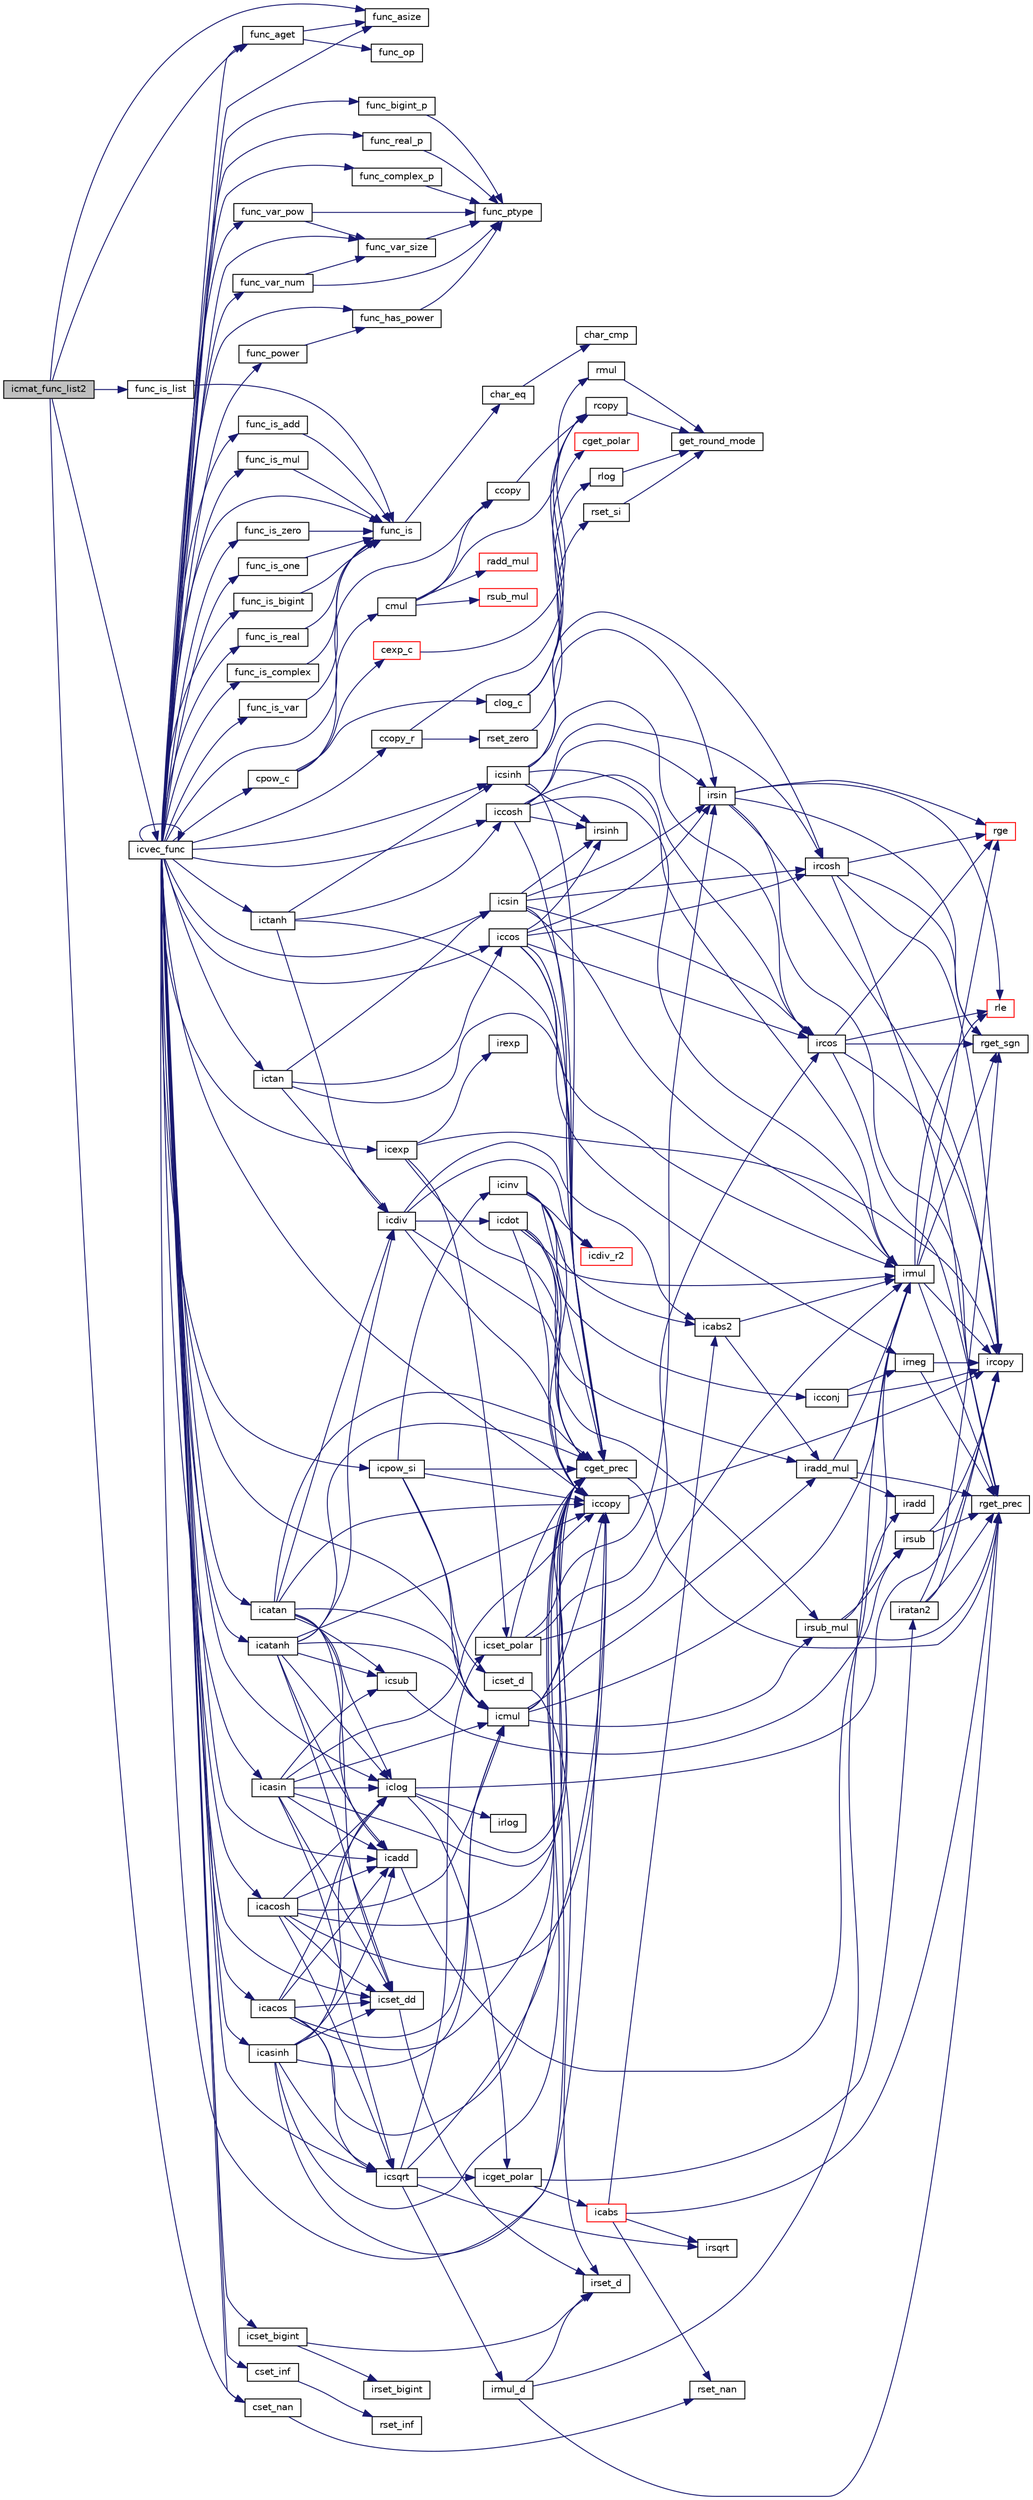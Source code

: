 digraph "icmat_func_list2"
{
  edge [fontname="Helvetica",fontsize="10",labelfontname="Helvetica",labelfontsize="10"];
  node [fontname="Helvetica",fontsize="10",shape=record];
  rankdir="LR";
  Node64 [label="icmat_func_list2",height=0.2,width=0.4,color="black", fillcolor="grey75", style="filled", fontcolor="black"];
  Node64 -> Node65 [color="midnightblue",fontsize="10",style="solid",fontname="Helvetica"];
  Node65 [label="func_is_list",height=0.2,width=0.4,color="black", fillcolor="white", style="filled",URL="$func__list_8c.html#a127602c12d4cd9791189769910e49b8f"];
  Node65 -> Node66 [color="midnightblue",fontsize="10",style="solid",fontname="Helvetica"];
  Node66 [label="func_is",height=0.2,width=0.4,color="black", fillcolor="white", style="filled",URL="$func_8c.html#ac1aaf14b9f152f9b6f0ced59b3069462"];
  Node66 -> Node67 [color="midnightblue",fontsize="10",style="solid",fontname="Helvetica"];
  Node67 [label="char_eq",height=0.2,width=0.4,color="black", fillcolor="white", style="filled",URL="$is__strings_8h.html#af219a46d87e2154d7529f24b9c4694ca"];
  Node67 -> Node68 [color="midnightblue",fontsize="10",style="solid",fontname="Helvetica"];
  Node68 [label="char_cmp",height=0.2,width=0.4,color="black", fillcolor="white", style="filled",URL="$strings_8c.html#a67bb7112d8dc0d11a4d0c139a9f82d23"];
  Node64 -> Node69 [color="midnightblue",fontsize="10",style="solid",fontname="Helvetica"];
  Node69 [label="func_asize",height=0.2,width=0.4,color="black", fillcolor="white", style="filled",URL="$func__args_8c.html#a81a1a84576165bbc7f9e46b98f1e4e0c"];
  Node64 -> Node70 [color="midnightblue",fontsize="10",style="solid",fontname="Helvetica"];
  Node70 [label="func_aget",height=0.2,width=0.4,color="black", fillcolor="white", style="filled",URL="$func__args_8c.html#a724ae0eb61eedd02dbc8f8dbf2df8d9c"];
  Node70 -> Node69 [color="midnightblue",fontsize="10",style="solid",fontname="Helvetica"];
  Node70 -> Node71 [color="midnightblue",fontsize="10",style="solid",fontname="Helvetica"];
  Node71 [label="func_op",height=0.2,width=0.4,color="black", fillcolor="white", style="filled",URL="$func_8c.html#a76e1da8a7b2a7f73bb25b03b8b333171"];
  Node64 -> Node72 [color="midnightblue",fontsize="10",style="solid",fontname="Helvetica"];
  Node72 [label="icvec_func",height=0.2,width=0.4,color="black", fillcolor="white", style="filled",URL="$icvec_8c.html#a3480171ce0374e0fbc9610cda10a95d5",tooltip="写像 [y0,y1]=f([x0,x1]) "];
  Node72 -> Node73 [color="midnightblue",fontsize="10",style="solid",fontname="Helvetica"];
  Node73 [label="cget_prec",height=0.2,width=0.4,color="black", fillcolor="white", style="filled",URL="$cmulti_8c.html#a69302d488c9954d3cbe85feb873216fa",tooltip="cmulti型の浮動小数点数の精度(ビット数)を取得. "];
  Node73 -> Node74 [color="midnightblue",fontsize="10",style="solid",fontname="Helvetica"];
  Node74 [label="rget_prec",height=0.2,width=0.4,color="black", fillcolor="white", style="filled",URL="$is__rmulti_8h.html#ad9bc8d534620527dc3c46ef4c9d04442",tooltip="rmulti型の浮動小数点数の精度(ビット数)を取得. "];
  Node72 -> Node75 [color="midnightblue",fontsize="10",style="solid",fontname="Helvetica"];
  Node75 [label="cset_nan",height=0.2,width=0.4,color="black", fillcolor="white", style="filled",URL="$cmulti_8c.html#a9aae1f83a2411b7afb0d82a130c58b34",tooltip="cmulti型の値をNaNに設定. "];
  Node75 -> Node76 [color="midnightblue",fontsize="10",style="solid",fontname="Helvetica"];
  Node76 [label="rset_nan",height=0.2,width=0.4,color="black", fillcolor="white", style="filled",URL="$is__rmulti_8h.html#a622a4d8500fd5744cdbb60a6efe2cf4c",tooltip="rmulti型の値をNaNに設定. "];
  Node72 -> Node66 [color="midnightblue",fontsize="10",style="solid",fontname="Helvetica"];
  Node72 -> Node77 [color="midnightblue",fontsize="10",style="solid",fontname="Helvetica"];
  Node77 [label="cset_inf",height=0.2,width=0.4,color="black", fillcolor="white", style="filled",URL="$cmulti_8c.html#a725c8bc11d0ad592e21c34890f757ef4",tooltip="cmulti型の値をInfに設定. "];
  Node77 -> Node78 [color="midnightblue",fontsize="10",style="solid",fontname="Helvetica"];
  Node78 [label="rset_inf",height=0.2,width=0.4,color="black", fillcolor="white", style="filled",URL="$is__rmulti_8h.html#a07b95bf1013538483e1cadf6b8016273",tooltip="rmulti型の値をInfに設定. "];
  Node72 -> Node79 [color="midnightblue",fontsize="10",style="solid",fontname="Helvetica"];
  Node79 [label="func_is_zero",height=0.2,width=0.4,color="black", fillcolor="white", style="filled",URL="$func__number_8c.html#ad76dcd961b9900ca94e6ad2008d75f7f"];
  Node79 -> Node66 [color="midnightblue",fontsize="10",style="solid",fontname="Helvetica"];
  Node72 -> Node80 [color="midnightblue",fontsize="10",style="solid",fontname="Helvetica"];
  Node80 [label="icset_dd",height=0.2,width=0.4,color="black", fillcolor="white", style="filled",URL="$icmulti_8c.html#a4a6d26070049e5aa2263f31b5a2a3b04",tooltip="倍精度複素数の設定 [y0,y1]=[xr+i*xi,xr*i*xi]. "];
  Node80 -> Node81 [color="midnightblue",fontsize="10",style="solid",fontname="Helvetica"];
  Node81 [label="irset_d",height=0.2,width=0.4,color="black", fillcolor="white", style="filled",URL="$irmulti_8c.html#a2fdabfa10335af36c3951880616b5589",tooltip="倍精度実数の設定 [y0,y1]=[x,x]. "];
  Node72 -> Node82 [color="midnightblue",fontsize="10",style="solid",fontname="Helvetica"];
  Node82 [label="func_is_one",height=0.2,width=0.4,color="black", fillcolor="white", style="filled",URL="$func__number_8c.html#aa780c6f31a959959bcbf4d9553d247d1"];
  Node82 -> Node66 [color="midnightblue",fontsize="10",style="solid",fontname="Helvetica"];
  Node72 -> Node83 [color="midnightblue",fontsize="10",style="solid",fontname="Helvetica"];
  Node83 [label="func_is_bigint",height=0.2,width=0.4,color="black", fillcolor="white", style="filled",URL="$func__bigint_8c.html#a6cf29c440217b50c7d7085feeabf0e04"];
  Node83 -> Node66 [color="midnightblue",fontsize="10",style="solid",fontname="Helvetica"];
  Node72 -> Node84 [color="midnightblue",fontsize="10",style="solid",fontname="Helvetica"];
  Node84 [label="icset_bigint",height=0.2,width=0.4,color="black", fillcolor="white", style="filled",URL="$icmulti_8c.html#a0bf145749ad16c6803fd398d3157eac5",tooltip="bigint型から[z0,z1]へ型変換. "];
  Node84 -> Node85 [color="midnightblue",fontsize="10",style="solid",fontname="Helvetica"];
  Node85 [label="irset_bigint",height=0.2,width=0.4,color="black", fillcolor="white", style="filled",URL="$irmulti_8c.html#a0a55aa9bc2d8ea1df79f9ff3ab99b88a",tooltip="bigint型から[z0,z1]へ型変換. "];
  Node84 -> Node81 [color="midnightblue",fontsize="10",style="solid",fontname="Helvetica"];
  Node72 -> Node86 [color="midnightblue",fontsize="10",style="solid",fontname="Helvetica"];
  Node86 [label="func_bigint_p",height=0.2,width=0.4,color="black", fillcolor="white", style="filled",URL="$func__bigint_8c.html#a5b3527e18a9a626a5c08683e401252c4"];
  Node86 -> Node87 [color="midnightblue",fontsize="10",style="solid",fontname="Helvetica"];
  Node87 [label="func_ptype",height=0.2,width=0.4,color="black", fillcolor="white", style="filled",URL="$func_8c.html#a4efce6266589d54f1741d2cbaead8cd9"];
  Node72 -> Node88 [color="midnightblue",fontsize="10",style="solid",fontname="Helvetica"];
  Node88 [label="func_is_real",height=0.2,width=0.4,color="black", fillcolor="white", style="filled",URL="$func__real_8c.html#a75a7bab447dfe2dfabef16de5733752b"];
  Node88 -> Node66 [color="midnightblue",fontsize="10",style="solid",fontname="Helvetica"];
  Node72 -> Node89 [color="midnightblue",fontsize="10",style="solid",fontname="Helvetica"];
  Node89 [label="ccopy_r",height=0.2,width=0.4,color="black", fillcolor="white", style="filled",URL="$cmulti_8c.html#ab99b8acc742a7156a30a80a906ad6adc",tooltip="cmulti型の値のコピー y=x. "];
  Node89 -> Node90 [color="midnightblue",fontsize="10",style="solid",fontname="Helvetica"];
  Node90 [label="rcopy",height=0.2,width=0.4,color="black", fillcolor="white", style="filled",URL="$is__rmulti_8h.html#af5021e0432394a8697046e37b63c9331",tooltip="rmulti型の値のコピー y=x. "];
  Node90 -> Node91 [color="midnightblue",fontsize="10",style="solid",fontname="Helvetica"];
  Node91 [label="get_round_mode",height=0.2,width=0.4,color="black", fillcolor="white", style="filled",URL="$rmulti_8c.html#a87ddf80272b2d930dcc2d3466a9b1d74",tooltip="rmulti型の丸めモードの状態の取得. "];
  Node89 -> Node92 [color="midnightblue",fontsize="10",style="solid",fontname="Helvetica"];
  Node92 [label="rset_zero",height=0.2,width=0.4,color="black", fillcolor="white", style="filled",URL="$is__rmulti_8h.html#a0a2cdd1964614389fa73fb4747cc889a",tooltip="rmulti型の値を零に設定. "];
  Node92 -> Node93 [color="midnightblue",fontsize="10",style="solid",fontname="Helvetica"];
  Node93 [label="rset_si",height=0.2,width=0.4,color="black", fillcolor="white", style="filled",URL="$rmulti_8c.html#aa6bb4ac0b1b163c6d9bf0d68c8c8ba8a",tooltip="rmulti型の浮動小数点数を符号あり整数から設定. "];
  Node93 -> Node91 [color="midnightblue",fontsize="10",style="solid",fontname="Helvetica"];
  Node72 -> Node94 [color="midnightblue",fontsize="10",style="solid",fontname="Helvetica"];
  Node94 [label="func_real_p",height=0.2,width=0.4,color="black", fillcolor="white", style="filled",URL="$func__real_8c.html#aa803a72475bd240e089a079694deb787"];
  Node94 -> Node87 [color="midnightblue",fontsize="10",style="solid",fontname="Helvetica"];
  Node72 -> Node95 [color="midnightblue",fontsize="10",style="solid",fontname="Helvetica"];
  Node95 [label="func_is_complex",height=0.2,width=0.4,color="black", fillcolor="white", style="filled",URL="$func__complex_8c.html#a11ffb832c2622da959ddaca64dc6c562"];
  Node95 -> Node66 [color="midnightblue",fontsize="10",style="solid",fontname="Helvetica"];
  Node72 -> Node96 [color="midnightblue",fontsize="10",style="solid",fontname="Helvetica"];
  Node96 [label="ccopy",height=0.2,width=0.4,color="black", fillcolor="white", style="filled",URL="$cmulti_8c.html#a1e47638f0ad42d860851735ba469c510",tooltip="cmulti型の値のコピー y=x. "];
  Node96 -> Node90 [color="midnightblue",fontsize="10",style="solid",fontname="Helvetica"];
  Node72 -> Node97 [color="midnightblue",fontsize="10",style="solid",fontname="Helvetica"];
  Node97 [label="func_complex_p",height=0.2,width=0.4,color="black", fillcolor="white", style="filled",URL="$func__complex_8c.html#ad1b27b734ee5470c593c2a05f1152d7e"];
  Node97 -> Node87 [color="midnightblue",fontsize="10",style="solid",fontname="Helvetica"];
  Node72 -> Node98 [color="midnightblue",fontsize="10",style="solid",fontname="Helvetica"];
  Node98 [label="func_is_var",height=0.2,width=0.4,color="black", fillcolor="white", style="filled",URL="$func__var_8c.html#a5db4a460008c3feef55608229884fb78"];
  Node98 -> Node66 [color="midnightblue",fontsize="10",style="solid",fontname="Helvetica"];
  Node72 -> Node99 [color="midnightblue",fontsize="10",style="solid",fontname="Helvetica"];
  Node99 [label="func_var_size",height=0.2,width=0.4,color="black", fillcolor="white", style="filled",URL="$func__var_8c.html#a9939aa9c621f143f162e30ae8273d19b"];
  Node99 -> Node87 [color="midnightblue",fontsize="10",style="solid",fontname="Helvetica"];
  Node72 -> Node100 [color="midnightblue",fontsize="10",style="solid",fontname="Helvetica"];
  Node100 [label="func_var_pow",height=0.2,width=0.4,color="black", fillcolor="white", style="filled",URL="$func__var_8c.html#a314272226e00f1d56eefa2d878e7f21d"];
  Node100 -> Node87 [color="midnightblue",fontsize="10",style="solid",fontname="Helvetica"];
  Node100 -> Node99 [color="midnightblue",fontsize="10",style="solid",fontname="Helvetica"];
  Node72 -> Node101 [color="midnightblue",fontsize="10",style="solid",fontname="Helvetica"];
  Node101 [label="func_var_num",height=0.2,width=0.4,color="black", fillcolor="white", style="filled",URL="$func__var_8c.html#ac5ee6044e00a8a5795597cce7a49f615"];
  Node101 -> Node87 [color="midnightblue",fontsize="10",style="solid",fontname="Helvetica"];
  Node101 -> Node99 [color="midnightblue",fontsize="10",style="solid",fontname="Helvetica"];
  Node72 -> Node102 [color="midnightblue",fontsize="10",style="solid",fontname="Helvetica"];
  Node102 [label="icpow_si",height=0.2,width=0.4,color="black", fillcolor="white", style="filled",URL="$icmulti_8c.html#a672355d6776af40ee4465a756f598269",tooltip="べき乗 [y0,y1]=[x0,x1]^n "];
  Node102 -> Node73 [color="midnightblue",fontsize="10",style="solid",fontname="Helvetica"];
  Node102 -> Node103 [color="midnightblue",fontsize="10",style="solid",fontname="Helvetica"];
  Node103 [label="icset_d",height=0.2,width=0.4,color="black", fillcolor="white", style="filled",URL="$icmulti_8c.html#aa1d9d43bc59bf611a30ac972fb0bb971",tooltip="倍精度実数の設定 [y0,y1]=[x,x]. "];
  Node103 -> Node81 [color="midnightblue",fontsize="10",style="solid",fontname="Helvetica"];
  Node102 -> Node104 [color="midnightblue",fontsize="10",style="solid",fontname="Helvetica"];
  Node104 [label="iccopy",height=0.2,width=0.4,color="black", fillcolor="white", style="filled",URL="$icmulti_8c.html#a0e3f5efa94c1a1e8cc0a527d6cbcbdee",tooltip="コピー [y0,y1]=[x0,x1]. "];
  Node104 -> Node105 [color="midnightblue",fontsize="10",style="solid",fontname="Helvetica"];
  Node105 [label="ircopy",height=0.2,width=0.4,color="black", fillcolor="white", style="filled",URL="$irmulti_8c.html#aaf2192a33e04cbba12da47550fde287e",tooltip="コピー [y0,y1]=[x0,x1]. "];
  Node102 -> Node106 [color="midnightblue",fontsize="10",style="solid",fontname="Helvetica"];
  Node106 [label="icmul",height=0.2,width=0.4,color="black", fillcolor="white", style="filled",URL="$icmulti_8c.html#acd8e365f46bd3fab9ffdf23b677a8f4d",tooltip="掛け算 [z0,z1]=[x0,x1]*[y0,y1] "];
  Node106 -> Node73 [color="midnightblue",fontsize="10",style="solid",fontname="Helvetica"];
  Node106 -> Node107 [color="midnightblue",fontsize="10",style="solid",fontname="Helvetica"];
  Node107 [label="irmul",height=0.2,width=0.4,color="black", fillcolor="white", style="filled",URL="$irmulti_8c.html#a9f9bc42cc6a70b365b032dc7bedd1abb",tooltip="掛け算 [z0,z1]=[x0,x1]*[y0,y1] "];
  Node107 -> Node74 [color="midnightblue",fontsize="10",style="solid",fontname="Helvetica"];
  Node107 -> Node108 [color="midnightblue",fontsize="10",style="solid",fontname="Helvetica"];
  Node108 [label="rget_sgn",height=0.2,width=0.4,color="black", fillcolor="white", style="filled",URL="$is__rmulti_8h.html#a1eabb75964384f5b7057a0275385d4bb",tooltip="rmulti型の浮動小数点数の符号部の取得. "];
  Node107 -> Node109 [color="midnightblue",fontsize="10",style="solid",fontname="Helvetica"];
  Node109 [label="rle",height=0.2,width=0.4,color="red", fillcolor="white", style="filled",URL="$is__rmulti_8h.html#a72d8f7f7abd4fa2ff89f488742ff7ca7",tooltip="rmulti型の値の比較 x<=y "];
  Node107 -> Node112 [color="midnightblue",fontsize="10",style="solid",fontname="Helvetica"];
  Node112 [label="rge",height=0.2,width=0.4,color="red", fillcolor="white", style="filled",URL="$is__rmulti_8h.html#a7544c8c3220be262b43d9cdcacd5f8f2",tooltip="rmulti型の値の比較 x>=y "];
  Node107 -> Node105 [color="midnightblue",fontsize="10",style="solid",fontname="Helvetica"];
  Node106 -> Node113 [color="midnightblue",fontsize="10",style="solid",fontname="Helvetica"];
  Node113 [label="irsub_mul",height=0.2,width=0.4,color="black", fillcolor="white", style="filled",URL="$irmulti_8c.html#a718dadb4804a0eaddcf795adfd1a880d",tooltip="積の減算 [z0,z1]-=[x0,x1]*[y0,y1] "];
  Node113 -> Node74 [color="midnightblue",fontsize="10",style="solid",fontname="Helvetica"];
  Node113 -> Node107 [color="midnightblue",fontsize="10",style="solid",fontname="Helvetica"];
  Node113 -> Node114 [color="midnightblue",fontsize="10",style="solid",fontname="Helvetica"];
  Node114 [label="irsub",height=0.2,width=0.4,color="black", fillcolor="white", style="filled",URL="$irmulti_8c.html#ad83b8a1e9ca77caeaf833f866853ac35",tooltip="引き算 [z0,z1]=[x0,x1]-[y0,y1] "];
  Node114 -> Node74 [color="midnightblue",fontsize="10",style="solid",fontname="Helvetica"];
  Node114 -> Node105 [color="midnightblue",fontsize="10",style="solid",fontname="Helvetica"];
  Node106 -> Node115 [color="midnightblue",fontsize="10",style="solid",fontname="Helvetica"];
  Node115 [label="iradd_mul",height=0.2,width=0.4,color="black", fillcolor="white", style="filled",URL="$irmulti_8c.html#a55d04ab7f2884310fcff04b636911df1",tooltip="積の加算 [z0,z1]+=[x0,x1]*[y0,y1] "];
  Node115 -> Node74 [color="midnightblue",fontsize="10",style="solid",fontname="Helvetica"];
  Node115 -> Node107 [color="midnightblue",fontsize="10",style="solid",fontname="Helvetica"];
  Node115 -> Node116 [color="midnightblue",fontsize="10",style="solid",fontname="Helvetica"];
  Node116 [label="iradd",height=0.2,width=0.4,color="black", fillcolor="white", style="filled",URL="$irmulti_8c.html#a2a3a18d72fa9e737ac67d95ccb3e8ca9",tooltip="足し算 [z0,z1]=[x0,x1]+[y0,y1] "];
  Node106 -> Node104 [color="midnightblue",fontsize="10",style="solid",fontname="Helvetica"];
  Node102 -> Node117 [color="midnightblue",fontsize="10",style="solid",fontname="Helvetica"];
  Node117 [label="icinv",height=0.2,width=0.4,color="black", fillcolor="white", style="filled",URL="$icmulti_8c.html#af966de559af681578d00dc68563f11fa",tooltip="逆数 [z0,z1]=[1,1]/[x0,x1] "];
  Node117 -> Node73 [color="midnightblue",fontsize="10",style="solid",fontname="Helvetica"];
  Node117 -> Node118 [color="midnightblue",fontsize="10",style="solid",fontname="Helvetica"];
  Node118 [label="icabs2",height=0.2,width=0.4,color="black", fillcolor="white", style="filled",URL="$icmulti_8c.html#a93cfc12bd588f20b589fd9ba7d7c0043",tooltip="絶対値の平方 [y0,y1]=abs([x0,x1])^2 "];
  Node118 -> Node107 [color="midnightblue",fontsize="10",style="solid",fontname="Helvetica"];
  Node118 -> Node115 [color="midnightblue",fontsize="10",style="solid",fontname="Helvetica"];
  Node117 -> Node119 [color="midnightblue",fontsize="10",style="solid",fontname="Helvetica"];
  Node119 [label="icconj",height=0.2,width=0.4,color="black", fillcolor="white", style="filled",URL="$icmulti_8c.html#aeda1293ecab82c2ca6e146b9a5bc4eb8",tooltip="複素共役 [y0,y1]=conj([x0,x1]) "];
  Node119 -> Node105 [color="midnightblue",fontsize="10",style="solid",fontname="Helvetica"];
  Node119 -> Node120 [color="midnightblue",fontsize="10",style="solid",fontname="Helvetica"];
  Node120 [label="irneg",height=0.2,width=0.4,color="black", fillcolor="white", style="filled",URL="$irmulti_8c.html#aab8b9f471b47e8054152264de875f9ae",tooltip="符号の反転 [y0,y1]=-[x0,x1]. "];
  Node120 -> Node74 [color="midnightblue",fontsize="10",style="solid",fontname="Helvetica"];
  Node120 -> Node105 [color="midnightblue",fontsize="10",style="solid",fontname="Helvetica"];
  Node117 -> Node121 [color="midnightblue",fontsize="10",style="solid",fontname="Helvetica"];
  Node121 [label="icdiv_r2",height=0.2,width=0.4,color="red", fillcolor="white", style="filled",URL="$icmulti_8c.html#a341f97e8e9035e63c715fe51c29e6e90",tooltip="割り算 [z0,z1]=[x0,x1]/[y0,y1] "];
  Node117 -> Node104 [color="midnightblue",fontsize="10",style="solid",fontname="Helvetica"];
  Node72 -> Node106 [color="midnightblue",fontsize="10",style="solid",fontname="Helvetica"];
  Node72 -> Node123 [color="midnightblue",fontsize="10",style="solid",fontname="Helvetica"];
  Node123 [label="func_is_add",height=0.2,width=0.4,color="black", fillcolor="white", style="filled",URL="$func__add_8c.html#adb993ffed426ac5101bd9a2b4a4cf7db"];
  Node123 -> Node66 [color="midnightblue",fontsize="10",style="solid",fontname="Helvetica"];
  Node72 -> Node69 [color="midnightblue",fontsize="10",style="solid",fontname="Helvetica"];
  Node72 -> Node72 [color="midnightblue",fontsize="10",style="solid",fontname="Helvetica"];
  Node72 -> Node70 [color="midnightblue",fontsize="10",style="solid",fontname="Helvetica"];
  Node72 -> Node124 [color="midnightblue",fontsize="10",style="solid",fontname="Helvetica"];
  Node124 [label="icadd",height=0.2,width=0.4,color="black", fillcolor="white", style="filled",URL="$icmulti_8c.html#a1a18078d2a7c25e6225ceb5f2b6f561b",tooltip="足し算 [z0,z1]=[x0,x1]+[y0,y1] "];
  Node124 -> Node116 [color="midnightblue",fontsize="10",style="solid",fontname="Helvetica"];
  Node72 -> Node125 [color="midnightblue",fontsize="10",style="solid",fontname="Helvetica"];
  Node125 [label="func_is_mul",height=0.2,width=0.4,color="black", fillcolor="white", style="filled",URL="$func__mul_8c.html#a31e10336b1e56408f81fccef284838a7"];
  Node125 -> Node66 [color="midnightblue",fontsize="10",style="solid",fontname="Helvetica"];
  Node72 -> Node126 [color="midnightblue",fontsize="10",style="solid",fontname="Helvetica"];
  Node126 [label="icsqrt",height=0.2,width=0.4,color="black", fillcolor="white", style="filled",URL="$icmulti_8c.html#ad930ef652e846a4f01c54fa8a9a2d07c",tooltip="平方根 [y0,y1]=sqrt([x0,x1]) "];
  Node126 -> Node73 [color="midnightblue",fontsize="10",style="solid",fontname="Helvetica"];
  Node126 -> Node127 [color="midnightblue",fontsize="10",style="solid",fontname="Helvetica"];
  Node127 [label="icget_polar",height=0.2,width=0.4,color="black", fillcolor="white", style="filled",URL="$icmulti_8c.html#a445148c9f8b1906ede13bb16815da9b7",tooltip="極形式の取得 [z0,z1]=[r0,r1]*exp(i*[theta0,theta1]) "];
  Node127 -> Node128 [color="midnightblue",fontsize="10",style="solid",fontname="Helvetica"];
  Node128 [label="icabs",height=0.2,width=0.4,color="red", fillcolor="white", style="filled",URL="$icmulti_8c.html#a781cf9db665c0c697804f15e00ad146e",tooltip="絶対値 [y0,y1]=abs([x0,x1]) "];
  Node128 -> Node76 [color="midnightblue",fontsize="10",style="solid",fontname="Helvetica"];
  Node128 -> Node74 [color="midnightblue",fontsize="10",style="solid",fontname="Helvetica"];
  Node128 -> Node118 [color="midnightblue",fontsize="10",style="solid",fontname="Helvetica"];
  Node128 -> Node134 [color="midnightblue",fontsize="10",style="solid",fontname="Helvetica"];
  Node134 [label="irsqrt",height=0.2,width=0.4,color="black", fillcolor="white", style="filled",URL="$irmulti_8c.html#a0c9e43322ce19bb64013242d8d64a504",tooltip="平方根 [y0,y1]=sqrt([x0,x1]) "];
  Node127 -> Node135 [color="midnightblue",fontsize="10",style="solid",fontname="Helvetica"];
  Node135 [label="iratan2",height=0.2,width=0.4,color="black", fillcolor="white", style="filled",URL="$irmulti_8c.html#a464e359ef0179eb40e533c628bb31858",tooltip="逆三角関数 [z0,z1]=atan2([y0,y1]/[x0,x1]) "];
  Node135 -> Node74 [color="midnightblue",fontsize="10",style="solid",fontname="Helvetica"];
  Node135 -> Node108 [color="midnightblue",fontsize="10",style="solid",fontname="Helvetica"];
  Node135 -> Node105 [color="midnightblue",fontsize="10",style="solid",fontname="Helvetica"];
  Node126 -> Node134 [color="midnightblue",fontsize="10",style="solid",fontname="Helvetica"];
  Node126 -> Node136 [color="midnightblue",fontsize="10",style="solid",fontname="Helvetica"];
  Node136 [label="irmul_d",height=0.2,width=0.4,color="black", fillcolor="white", style="filled",URL="$irmulti_8c.html#aa1d51d6d21b1f52aae5504bb606e43c1",tooltip="掛け算 [z0,z1]=[x0,x1]*[y,y] "];
  Node136 -> Node74 [color="midnightblue",fontsize="10",style="solid",fontname="Helvetica"];
  Node136 -> Node81 [color="midnightblue",fontsize="10",style="solid",fontname="Helvetica"];
  Node136 -> Node107 [color="midnightblue",fontsize="10",style="solid",fontname="Helvetica"];
  Node126 -> Node137 [color="midnightblue",fontsize="10",style="solid",fontname="Helvetica"];
  Node137 [label="icset_polar",height=0.2,width=0.4,color="black", fillcolor="white", style="filled",URL="$icmulti_8c.html#a881fd25ce69be246dfac4af8f8d16a9b",tooltip="極形式で値を定め得る [z0,z1]=[r0,r1]*exp(i*[theta0,theta1]) "];
  Node137 -> Node73 [color="midnightblue",fontsize="10",style="solid",fontname="Helvetica"];
  Node137 -> Node138 [color="midnightblue",fontsize="10",style="solid",fontname="Helvetica"];
  Node138 [label="ircos",height=0.2,width=0.4,color="black", fillcolor="white", style="filled",URL="$irmulti_8c.html#aa682fe67f370f1ce0a9453377a8bf51a",tooltip="三角関数 [y0,y1]=cos([x0,x1]) "];
  Node138 -> Node74 [color="midnightblue",fontsize="10",style="solid",fontname="Helvetica"];
  Node138 -> Node108 [color="midnightblue",fontsize="10",style="solid",fontname="Helvetica"];
  Node138 -> Node109 [color="midnightblue",fontsize="10",style="solid",fontname="Helvetica"];
  Node138 -> Node105 [color="midnightblue",fontsize="10",style="solid",fontname="Helvetica"];
  Node138 -> Node112 [color="midnightblue",fontsize="10",style="solid",fontname="Helvetica"];
  Node137 -> Node107 [color="midnightblue",fontsize="10",style="solid",fontname="Helvetica"];
  Node137 -> Node139 [color="midnightblue",fontsize="10",style="solid",fontname="Helvetica"];
  Node139 [label="irsin",height=0.2,width=0.4,color="black", fillcolor="white", style="filled",URL="$irmulti_8c.html#aebe12836a7e10c10e39fdd44dfbdcb93",tooltip="三角関数 [y0,y1]=sin([x0,x1]) "];
  Node139 -> Node74 [color="midnightblue",fontsize="10",style="solid",fontname="Helvetica"];
  Node139 -> Node108 [color="midnightblue",fontsize="10",style="solid",fontname="Helvetica"];
  Node139 -> Node109 [color="midnightblue",fontsize="10",style="solid",fontname="Helvetica"];
  Node139 -> Node105 [color="midnightblue",fontsize="10",style="solid",fontname="Helvetica"];
  Node139 -> Node112 [color="midnightblue",fontsize="10",style="solid",fontname="Helvetica"];
  Node72 -> Node140 [color="midnightblue",fontsize="10",style="solid",fontname="Helvetica"];
  Node140 [label="icexp",height=0.2,width=0.4,color="black", fillcolor="white", style="filled",URL="$icmulti_8c.html#a00a675203f9fb8b3f0d235b60e48a927",tooltip="指数関数 [y0,y1]=exp([x0,x1]) "];
  Node140 -> Node73 [color="midnightblue",fontsize="10",style="solid",fontname="Helvetica"];
  Node140 -> Node141 [color="midnightblue",fontsize="10",style="solid",fontname="Helvetica"];
  Node141 [label="irexp",height=0.2,width=0.4,color="black", fillcolor="white", style="filled",URL="$irmulti_8c.html#ad008fbc6bfad4868e22dd34207b76a5f",tooltip="指数関数 [y0,y1]=exp([x0,x1]) "];
  Node140 -> Node105 [color="midnightblue",fontsize="10",style="solid",fontname="Helvetica"];
  Node140 -> Node137 [color="midnightblue",fontsize="10",style="solid",fontname="Helvetica"];
  Node72 -> Node142 [color="midnightblue",fontsize="10",style="solid",fontname="Helvetica"];
  Node142 [label="iclog",height=0.2,width=0.4,color="black", fillcolor="white", style="filled",URL="$icmulti_8c.html#ab0d46a4e2233ce78747446496339e0bd",tooltip="対数関数 [y0,y1]=log([x0,x1]) "];
  Node142 -> Node73 [color="midnightblue",fontsize="10",style="solid",fontname="Helvetica"];
  Node142 -> Node127 [color="midnightblue",fontsize="10",style="solid",fontname="Helvetica"];
  Node142 -> Node143 [color="midnightblue",fontsize="10",style="solid",fontname="Helvetica"];
  Node143 [label="irlog",height=0.2,width=0.4,color="black", fillcolor="white", style="filled",URL="$irmulti_8c.html#a8fef66d749f802ec9e3d53630a0bece7",tooltip="対数関数 [y0,y1]=log([x0,x1]) "];
  Node142 -> Node105 [color="midnightblue",fontsize="10",style="solid",fontname="Helvetica"];
  Node72 -> Node144 [color="midnightblue",fontsize="10",style="solid",fontname="Helvetica"];
  Node144 [label="icsin",height=0.2,width=0.4,color="black", fillcolor="white", style="filled",URL="$icmulti_8c.html#a7e1cdf24f2c6ccb9b57399d660a06fdc",tooltip="三角関数 [y0,y1]=sin([x0,x1]) "];
  Node144 -> Node73 [color="midnightblue",fontsize="10",style="solid",fontname="Helvetica"];
  Node144 -> Node139 [color="midnightblue",fontsize="10",style="solid",fontname="Helvetica"];
  Node144 -> Node145 [color="midnightblue",fontsize="10",style="solid",fontname="Helvetica"];
  Node145 [label="ircosh",height=0.2,width=0.4,color="black", fillcolor="white", style="filled",URL="$irmulti_8c.html#ab7b396d883b4206abee19ea3db74355e",tooltip="双曲線関数 [y0,y1]=cosh([x0,x1]) "];
  Node145 -> Node74 [color="midnightblue",fontsize="10",style="solid",fontname="Helvetica"];
  Node145 -> Node108 [color="midnightblue",fontsize="10",style="solid",fontname="Helvetica"];
  Node145 -> Node105 [color="midnightblue",fontsize="10",style="solid",fontname="Helvetica"];
  Node145 -> Node112 [color="midnightblue",fontsize="10",style="solid",fontname="Helvetica"];
  Node144 -> Node107 [color="midnightblue",fontsize="10",style="solid",fontname="Helvetica"];
  Node144 -> Node138 [color="midnightblue",fontsize="10",style="solid",fontname="Helvetica"];
  Node144 -> Node146 [color="midnightblue",fontsize="10",style="solid",fontname="Helvetica"];
  Node146 [label="irsinh",height=0.2,width=0.4,color="black", fillcolor="white", style="filled",URL="$irmulti_8c.html#a4eaaba9c68e09424432c17c32bed0b06",tooltip="双曲線関数 [y0,y1]=sinh([x0,x1]) "];
  Node72 -> Node147 [color="midnightblue",fontsize="10",style="solid",fontname="Helvetica"];
  Node147 [label="iccos",height=0.2,width=0.4,color="black", fillcolor="white", style="filled",URL="$icmulti_8c.html#a7dd53c2af917711b9de246b664644ec9",tooltip="三角関数 [y0,y1]=cos([x0,x1]) "];
  Node147 -> Node73 [color="midnightblue",fontsize="10",style="solid",fontname="Helvetica"];
  Node147 -> Node138 [color="midnightblue",fontsize="10",style="solid",fontname="Helvetica"];
  Node147 -> Node145 [color="midnightblue",fontsize="10",style="solid",fontname="Helvetica"];
  Node147 -> Node107 [color="midnightblue",fontsize="10",style="solid",fontname="Helvetica"];
  Node147 -> Node139 [color="midnightblue",fontsize="10",style="solid",fontname="Helvetica"];
  Node147 -> Node146 [color="midnightblue",fontsize="10",style="solid",fontname="Helvetica"];
  Node147 -> Node120 [color="midnightblue",fontsize="10",style="solid",fontname="Helvetica"];
  Node72 -> Node148 [color="midnightblue",fontsize="10",style="solid",fontname="Helvetica"];
  Node148 [label="ictan",height=0.2,width=0.4,color="black", fillcolor="white", style="filled",URL="$icmulti_8c.html#aef66fb1c05fce1c4f5546d4da1e0daab",tooltip="三角関数 [y0,y1]=tan([x0,x1]) "];
  Node148 -> Node73 [color="midnightblue",fontsize="10",style="solid",fontname="Helvetica"];
  Node148 -> Node147 [color="midnightblue",fontsize="10",style="solid",fontname="Helvetica"];
  Node148 -> Node144 [color="midnightblue",fontsize="10",style="solid",fontname="Helvetica"];
  Node148 -> Node149 [color="midnightblue",fontsize="10",style="solid",fontname="Helvetica"];
  Node149 [label="icdiv",height=0.2,width=0.4,color="black", fillcolor="white", style="filled",URL="$icmulti_8c.html#a9e0fc96c35acc9f1e516187a364a3337",tooltip="割り算 [z0,z1]=[x0,x1]/[y0,y1] "];
  Node149 -> Node73 [color="midnightblue",fontsize="10",style="solid",fontname="Helvetica"];
  Node149 -> Node118 [color="midnightblue",fontsize="10",style="solid",fontname="Helvetica"];
  Node149 -> Node150 [color="midnightblue",fontsize="10",style="solid",fontname="Helvetica"];
  Node150 [label="icdot",height=0.2,width=0.4,color="black", fillcolor="white", style="filled",URL="$icmulti_8c.html#a60c46aedd4bd6401c9cdebe87864c9ae",tooltip="共役な掛け算 [z0,z1]=conj([x0,x1])*[y0,y1] "];
  Node150 -> Node73 [color="midnightblue",fontsize="10",style="solid",fontname="Helvetica"];
  Node150 -> Node107 [color="midnightblue",fontsize="10",style="solid",fontname="Helvetica"];
  Node150 -> Node115 [color="midnightblue",fontsize="10",style="solid",fontname="Helvetica"];
  Node150 -> Node113 [color="midnightblue",fontsize="10",style="solid",fontname="Helvetica"];
  Node150 -> Node104 [color="midnightblue",fontsize="10",style="solid",fontname="Helvetica"];
  Node149 -> Node121 [color="midnightblue",fontsize="10",style="solid",fontname="Helvetica"];
  Node149 -> Node104 [color="midnightblue",fontsize="10",style="solid",fontname="Helvetica"];
  Node72 -> Node151 [color="midnightblue",fontsize="10",style="solid",fontname="Helvetica"];
  Node151 [label="icasin",height=0.2,width=0.4,color="black", fillcolor="white", style="filled",URL="$icmulti_8c.html#ae41c22d38daf089f8a4c2b94f20127f8",tooltip="逆三角関数 [y0,y1]=asin([x0,x1]) "];
  Node151 -> Node73 [color="midnightblue",fontsize="10",style="solid",fontname="Helvetica"];
  Node151 -> Node106 [color="midnightblue",fontsize="10",style="solid",fontname="Helvetica"];
  Node151 -> Node80 [color="midnightblue",fontsize="10",style="solid",fontname="Helvetica"];
  Node151 -> Node152 [color="midnightblue",fontsize="10",style="solid",fontname="Helvetica"];
  Node152 [label="icsub",height=0.2,width=0.4,color="black", fillcolor="white", style="filled",URL="$icmulti_8c.html#a5f8e70c609ebc9ec4217b512f0e4823b",tooltip="引き算 [z0,z1]=[x0,x1]-[y0,y1] "];
  Node152 -> Node114 [color="midnightblue",fontsize="10",style="solid",fontname="Helvetica"];
  Node151 -> Node126 [color="midnightblue",fontsize="10",style="solid",fontname="Helvetica"];
  Node151 -> Node124 [color="midnightblue",fontsize="10",style="solid",fontname="Helvetica"];
  Node151 -> Node142 [color="midnightblue",fontsize="10",style="solid",fontname="Helvetica"];
  Node151 -> Node104 [color="midnightblue",fontsize="10",style="solid",fontname="Helvetica"];
  Node72 -> Node153 [color="midnightblue",fontsize="10",style="solid",fontname="Helvetica"];
  Node153 [label="icacos",height=0.2,width=0.4,color="black", fillcolor="white", style="filled",URL="$icmulti_8c.html#a7bf7314f169a73c317ba7fc39da3e9c4",tooltip="逆三角関数 [y0,y1]=acos([x0,x1]) "];
  Node153 -> Node73 [color="midnightblue",fontsize="10",style="solid",fontname="Helvetica"];
  Node153 -> Node106 [color="midnightblue",fontsize="10",style="solid",fontname="Helvetica"];
  Node153 -> Node80 [color="midnightblue",fontsize="10",style="solid",fontname="Helvetica"];
  Node153 -> Node124 [color="midnightblue",fontsize="10",style="solid",fontname="Helvetica"];
  Node153 -> Node126 [color="midnightblue",fontsize="10",style="solid",fontname="Helvetica"];
  Node153 -> Node142 [color="midnightblue",fontsize="10",style="solid",fontname="Helvetica"];
  Node153 -> Node104 [color="midnightblue",fontsize="10",style="solid",fontname="Helvetica"];
  Node72 -> Node154 [color="midnightblue",fontsize="10",style="solid",fontname="Helvetica"];
  Node154 [label="icatan",height=0.2,width=0.4,color="black", fillcolor="white", style="filled",URL="$icmulti_8c.html#ac4495c7494706dcfa3e1ce1671ca8c8f",tooltip="逆三角関数 [y0,y1]=atan([x0,x1]) "];
  Node154 -> Node73 [color="midnightblue",fontsize="10",style="solid",fontname="Helvetica"];
  Node154 -> Node80 [color="midnightblue",fontsize="10",style="solid",fontname="Helvetica"];
  Node154 -> Node124 [color="midnightblue",fontsize="10",style="solid",fontname="Helvetica"];
  Node154 -> Node152 [color="midnightblue",fontsize="10",style="solid",fontname="Helvetica"];
  Node154 -> Node149 [color="midnightblue",fontsize="10",style="solid",fontname="Helvetica"];
  Node154 -> Node142 [color="midnightblue",fontsize="10",style="solid",fontname="Helvetica"];
  Node154 -> Node106 [color="midnightblue",fontsize="10",style="solid",fontname="Helvetica"];
  Node154 -> Node104 [color="midnightblue",fontsize="10",style="solid",fontname="Helvetica"];
  Node72 -> Node155 [color="midnightblue",fontsize="10",style="solid",fontname="Helvetica"];
  Node155 [label="icsinh",height=0.2,width=0.4,color="black", fillcolor="white", style="filled",URL="$icmulti_8c.html#a4e4b098185f084ff4de762ffb5531858",tooltip="双曲線関数 [y0,y1]=sinh([x0,x1]) "];
  Node155 -> Node73 [color="midnightblue",fontsize="10",style="solid",fontname="Helvetica"];
  Node155 -> Node146 [color="midnightblue",fontsize="10",style="solid",fontname="Helvetica"];
  Node155 -> Node138 [color="midnightblue",fontsize="10",style="solid",fontname="Helvetica"];
  Node155 -> Node107 [color="midnightblue",fontsize="10",style="solid",fontname="Helvetica"];
  Node155 -> Node145 [color="midnightblue",fontsize="10",style="solid",fontname="Helvetica"];
  Node155 -> Node139 [color="midnightblue",fontsize="10",style="solid",fontname="Helvetica"];
  Node72 -> Node156 [color="midnightblue",fontsize="10",style="solid",fontname="Helvetica"];
  Node156 [label="iccosh",height=0.2,width=0.4,color="black", fillcolor="white", style="filled",URL="$icmulti_8c.html#aef08e77e5d1c22f5fe249b4314478344",tooltip="双曲線関数 [y0,y1]=cosh([x0,x1]) "];
  Node156 -> Node73 [color="midnightblue",fontsize="10",style="solid",fontname="Helvetica"];
  Node156 -> Node145 [color="midnightblue",fontsize="10",style="solid",fontname="Helvetica"];
  Node156 -> Node138 [color="midnightblue",fontsize="10",style="solid",fontname="Helvetica"];
  Node156 -> Node107 [color="midnightblue",fontsize="10",style="solid",fontname="Helvetica"];
  Node156 -> Node146 [color="midnightblue",fontsize="10",style="solid",fontname="Helvetica"];
  Node156 -> Node139 [color="midnightblue",fontsize="10",style="solid",fontname="Helvetica"];
  Node72 -> Node157 [color="midnightblue",fontsize="10",style="solid",fontname="Helvetica"];
  Node157 [label="ictanh",height=0.2,width=0.4,color="black", fillcolor="white", style="filled",URL="$icmulti_8c.html#a55fb1fdc8f97234cff296abeb8c75691",tooltip="双曲線関数 [y0,y1]=tanh([x0,x1]) "];
  Node157 -> Node73 [color="midnightblue",fontsize="10",style="solid",fontname="Helvetica"];
  Node157 -> Node156 [color="midnightblue",fontsize="10",style="solid",fontname="Helvetica"];
  Node157 -> Node155 [color="midnightblue",fontsize="10",style="solid",fontname="Helvetica"];
  Node157 -> Node149 [color="midnightblue",fontsize="10",style="solid",fontname="Helvetica"];
  Node72 -> Node158 [color="midnightblue",fontsize="10",style="solid",fontname="Helvetica"];
  Node158 [label="icasinh",height=0.2,width=0.4,color="black", fillcolor="white", style="filled",URL="$icmulti_8c.html#a6dd7e232623bff33ff15606726d62e70"];
  Node158 -> Node73 [color="midnightblue",fontsize="10",style="solid",fontname="Helvetica"];
  Node158 -> Node80 [color="midnightblue",fontsize="10",style="solid",fontname="Helvetica"];
  Node158 -> Node106 [color="midnightblue",fontsize="10",style="solid",fontname="Helvetica"];
  Node158 -> Node124 [color="midnightblue",fontsize="10",style="solid",fontname="Helvetica"];
  Node158 -> Node126 [color="midnightblue",fontsize="10",style="solid",fontname="Helvetica"];
  Node158 -> Node142 [color="midnightblue",fontsize="10",style="solid",fontname="Helvetica"];
  Node158 -> Node104 [color="midnightblue",fontsize="10",style="solid",fontname="Helvetica"];
  Node72 -> Node159 [color="midnightblue",fontsize="10",style="solid",fontname="Helvetica"];
  Node159 [label="icacosh",height=0.2,width=0.4,color="black", fillcolor="white", style="filled",URL="$icmulti_8c.html#ae7c4ad9a023d09cdeda05f29f846665a",tooltip="逆双曲線関数 [y0,y1]=acosh([x0,x1]) "];
  Node159 -> Node73 [color="midnightblue",fontsize="10",style="solid",fontname="Helvetica"];
  Node159 -> Node80 [color="midnightblue",fontsize="10",style="solid",fontname="Helvetica"];
  Node159 -> Node106 [color="midnightblue",fontsize="10",style="solid",fontname="Helvetica"];
  Node159 -> Node124 [color="midnightblue",fontsize="10",style="solid",fontname="Helvetica"];
  Node159 -> Node126 [color="midnightblue",fontsize="10",style="solid",fontname="Helvetica"];
  Node159 -> Node142 [color="midnightblue",fontsize="10",style="solid",fontname="Helvetica"];
  Node159 -> Node104 [color="midnightblue",fontsize="10",style="solid",fontname="Helvetica"];
  Node72 -> Node160 [color="midnightblue",fontsize="10",style="solid",fontname="Helvetica"];
  Node160 [label="icatanh",height=0.2,width=0.4,color="black", fillcolor="white", style="filled",URL="$icmulti_8c.html#a04f40a76ab3189116dffa7b830cae866",tooltip="逆双曲線関数 [y0,y1]=atanh([x0,x1]) "];
  Node160 -> Node73 [color="midnightblue",fontsize="10",style="solid",fontname="Helvetica"];
  Node160 -> Node80 [color="midnightblue",fontsize="10",style="solid",fontname="Helvetica"];
  Node160 -> Node124 [color="midnightblue",fontsize="10",style="solid",fontname="Helvetica"];
  Node160 -> Node152 [color="midnightblue",fontsize="10",style="solid",fontname="Helvetica"];
  Node160 -> Node149 [color="midnightblue",fontsize="10",style="solid",fontname="Helvetica"];
  Node160 -> Node142 [color="midnightblue",fontsize="10",style="solid",fontname="Helvetica"];
  Node160 -> Node106 [color="midnightblue",fontsize="10",style="solid",fontname="Helvetica"];
  Node160 -> Node104 [color="midnightblue",fontsize="10",style="solid",fontname="Helvetica"];
  Node72 -> Node161 [color="midnightblue",fontsize="10",style="solid",fontname="Helvetica"];
  Node161 [label="cpow_c",height=0.2,width=0.4,color="black", fillcolor="white", style="filled",URL="$cmulti_8c.html#a4965f7ca0cf42b781f46afab0b824f45",tooltip="cmulti型のべき乗 z=x^y "];
  Node161 -> Node162 [color="midnightblue",fontsize="10",style="solid",fontname="Helvetica"];
  Node162 [label="clog_c",height=0.2,width=0.4,color="black", fillcolor="white", style="filled",URL="$cmulti_8c.html#a8168c3ad5161e6500e5f2c628c1c56cf",tooltip="cmulti型の計算 y=log(x) "];
  Node162 -> Node163 [color="midnightblue",fontsize="10",style="solid",fontname="Helvetica"];
  Node163 [label="cget_polar",height=0.2,width=0.4,color="red", fillcolor="white", style="filled",URL="$cmulti_8c.html#a1244b9bf1f9c3419f0d161e8ab7c94a1",tooltip="cmulti型の極座標 z=r*exp(i*theta) "];
  Node162 -> Node172 [color="midnightblue",fontsize="10",style="solid",fontname="Helvetica"];
  Node172 [label="rlog",height=0.2,width=0.4,color="black", fillcolor="white", style="filled",URL="$is__rmulti_8h.html#a3582139ef5d769709f033269ddc5d606",tooltip="rmulti型の計算 y=log(x) "];
  Node172 -> Node91 [color="midnightblue",fontsize="10",style="solid",fontname="Helvetica"];
  Node162 -> Node90 [color="midnightblue",fontsize="10",style="solid",fontname="Helvetica"];
  Node161 -> Node173 [color="midnightblue",fontsize="10",style="solid",fontname="Helvetica"];
  Node173 [label="cmul",height=0.2,width=0.4,color="black", fillcolor="white", style="filled",URL="$cmulti_8c.html#ace790b08ad8efdad25078ec3b21f546b",tooltip="cmulti型の掛け算 z=x*y "];
  Node173 -> Node166 [color="midnightblue",fontsize="10",style="solid",fontname="Helvetica"];
  Node166 [label="rmul",height=0.2,width=0.4,color="black", fillcolor="white", style="filled",URL="$is__rmulti_8h.html#a823702afaeee275caf7d0946679b3292",tooltip="rmulti型の掛け算 z=x*y "];
  Node166 -> Node91 [color="midnightblue",fontsize="10",style="solid",fontname="Helvetica"];
  Node173 -> Node174 [color="midnightblue",fontsize="10",style="solid",fontname="Helvetica"];
  Node174 [label="rsub_mul",height=0.2,width=0.4,color="red", fillcolor="white", style="filled",URL="$is__rmulti_8h.html#a1d5aa554c04b670dc021fb70416d4078",tooltip="rmulti型の掛け算の減算 z-=x*y "];
  Node173 -> Node167 [color="midnightblue",fontsize="10",style="solid",fontname="Helvetica"];
  Node167 [label="radd_mul",height=0.2,width=0.4,color="red", fillcolor="white", style="filled",URL="$is__rmulti_8h.html#a05f48c1dd7a3fde008998c2533c5909c",tooltip="rmulti型の掛け算の加算 z+=x*y "];
  Node173 -> Node96 [color="midnightblue",fontsize="10",style="solid",fontname="Helvetica"];
  Node161 -> Node176 [color="midnightblue",fontsize="10",style="solid",fontname="Helvetica"];
  Node176 [label="cexp_c",height=0.2,width=0.4,color="red", fillcolor="white", style="filled",URL="$cmulti_8c.html#a5db2a16616e6d3fc2d876499220f5265",tooltip="cmulti型の計算 y=exp(x) "];
  Node176 -> Node90 [color="midnightblue",fontsize="10",style="solid",fontname="Helvetica"];
  Node72 -> Node181 [color="midnightblue",fontsize="10",style="solid",fontname="Helvetica"];
  Node181 [label="func_has_power",height=0.2,width=0.4,color="black", fillcolor="white", style="filled",URL="$func__power_8c.html#a24040e2141be0e19cfcbe6ead56bdfdb"];
  Node181 -> Node87 [color="midnightblue",fontsize="10",style="solid",fontname="Helvetica"];
  Node72 -> Node182 [color="midnightblue",fontsize="10",style="solid",fontname="Helvetica"];
  Node182 [label="func_power",height=0.2,width=0.4,color="black", fillcolor="white", style="filled",URL="$func__power_8c.html#aee3896ff0f55aea40cd85109e1f9ab91"];
  Node182 -> Node181 [color="midnightblue",fontsize="10",style="solid",fontname="Helvetica"];
  Node72 -> Node104 [color="midnightblue",fontsize="10",style="solid",fontname="Helvetica"];
  Node64 -> Node75 [color="midnightblue",fontsize="10",style="solid",fontname="Helvetica"];
}
